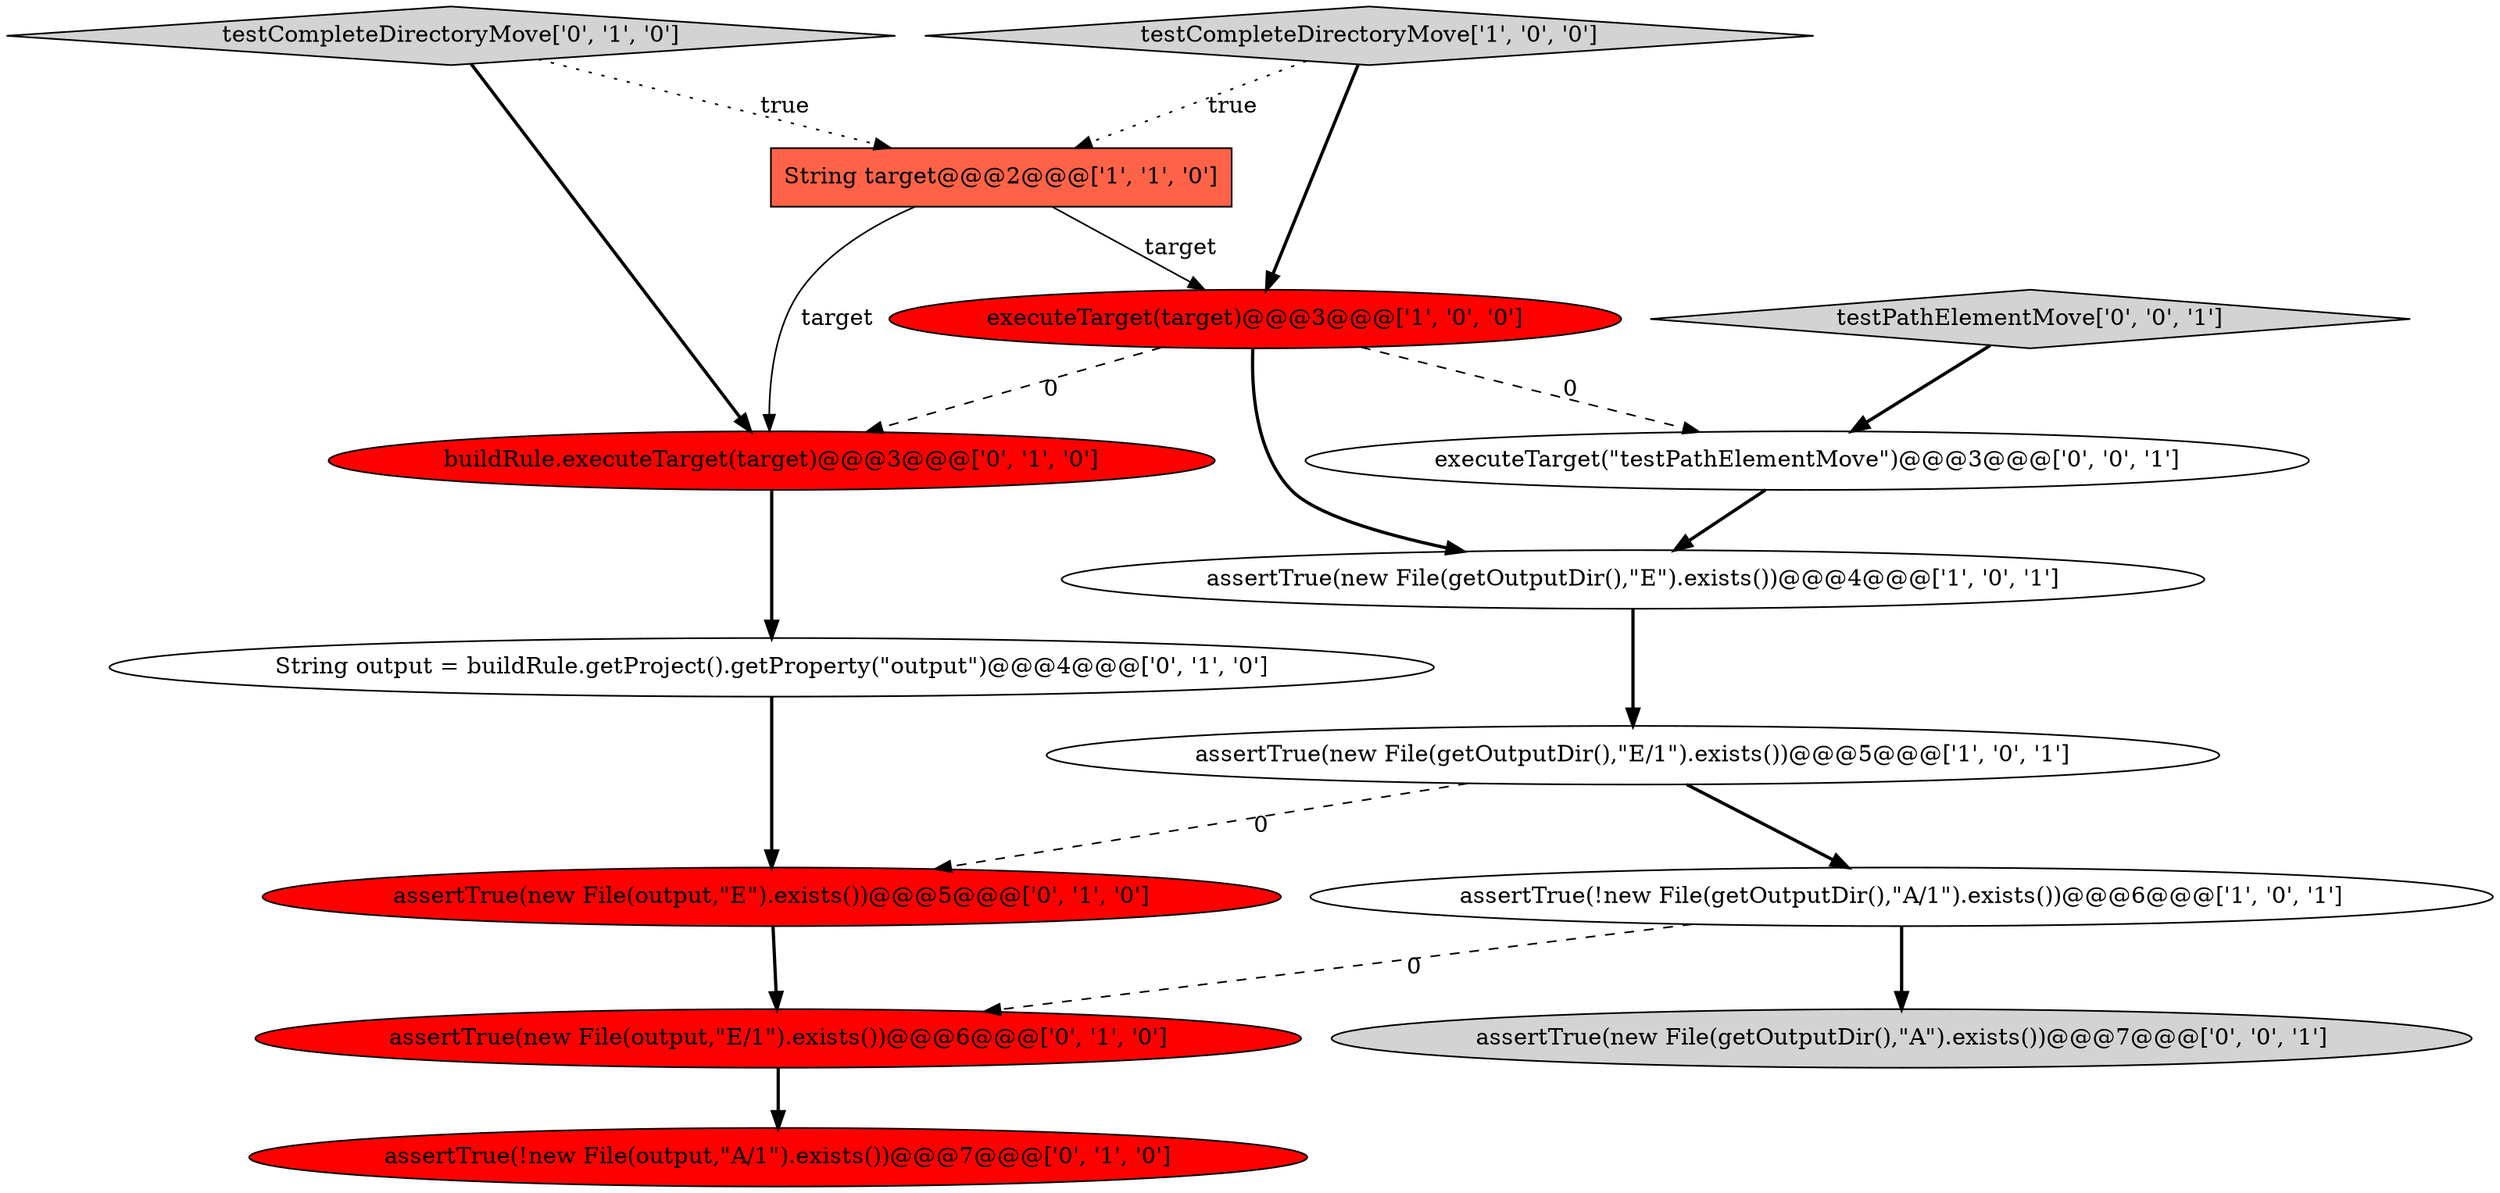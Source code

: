 digraph {
4 [style = filled, label = "executeTarget(target)@@@3@@@['1', '0', '0']", fillcolor = red, shape = ellipse image = "AAA1AAABBB1BBB"];
12 [style = filled, label = "assertTrue(new File(getOutputDir(),\"A\").exists())@@@7@@@['0', '0', '1']", fillcolor = lightgray, shape = ellipse image = "AAA0AAABBB3BBB"];
11 [style = filled, label = "assertTrue(new File(output,\"E\").exists())@@@5@@@['0', '1', '0']", fillcolor = red, shape = ellipse image = "AAA1AAABBB2BBB"];
5 [style = filled, label = "testCompleteDirectoryMove['1', '0', '0']", fillcolor = lightgray, shape = diamond image = "AAA0AAABBB1BBB"];
6 [style = filled, label = "buildRule.executeTarget(target)@@@3@@@['0', '1', '0']", fillcolor = red, shape = ellipse image = "AAA1AAABBB2BBB"];
1 [style = filled, label = "assertTrue(!new File(getOutputDir(),\"A/1\").exists())@@@6@@@['1', '0', '1']", fillcolor = white, shape = ellipse image = "AAA0AAABBB1BBB"];
9 [style = filled, label = "testCompleteDirectoryMove['0', '1', '0']", fillcolor = lightgray, shape = diamond image = "AAA0AAABBB2BBB"];
10 [style = filled, label = "String output = buildRule.getProject().getProperty(\"output\")@@@4@@@['0', '1', '0']", fillcolor = white, shape = ellipse image = "AAA0AAABBB2BBB"];
14 [style = filled, label = "testPathElementMove['0', '0', '1']", fillcolor = lightgray, shape = diamond image = "AAA0AAABBB3BBB"];
3 [style = filled, label = "assertTrue(new File(getOutputDir(),\"E\").exists())@@@4@@@['1', '0', '1']", fillcolor = white, shape = ellipse image = "AAA0AAABBB1BBB"];
2 [style = filled, label = "String target@@@2@@@['1', '1', '0']", fillcolor = tomato, shape = box image = "AAA0AAABBB1BBB"];
7 [style = filled, label = "assertTrue(!new File(output,\"A/1\").exists())@@@7@@@['0', '1', '0']", fillcolor = red, shape = ellipse image = "AAA1AAABBB2BBB"];
13 [style = filled, label = "executeTarget(\"testPathElementMove\")@@@3@@@['0', '0', '1']", fillcolor = white, shape = ellipse image = "AAA0AAABBB3BBB"];
8 [style = filled, label = "assertTrue(new File(output,\"E/1\").exists())@@@6@@@['0', '1', '0']", fillcolor = red, shape = ellipse image = "AAA1AAABBB2BBB"];
0 [style = filled, label = "assertTrue(new File(getOutputDir(),\"E/1\").exists())@@@5@@@['1', '0', '1']", fillcolor = white, shape = ellipse image = "AAA0AAABBB1BBB"];
11->8 [style = bold, label=""];
4->3 [style = bold, label=""];
1->8 [style = dashed, label="0"];
2->6 [style = solid, label="target"];
5->4 [style = bold, label=""];
0->11 [style = dashed, label="0"];
14->13 [style = bold, label=""];
2->4 [style = solid, label="target"];
13->3 [style = bold, label=""];
4->13 [style = dashed, label="0"];
4->6 [style = dashed, label="0"];
1->12 [style = bold, label=""];
0->1 [style = bold, label=""];
9->2 [style = dotted, label="true"];
6->10 [style = bold, label=""];
3->0 [style = bold, label=""];
8->7 [style = bold, label=""];
9->6 [style = bold, label=""];
5->2 [style = dotted, label="true"];
10->11 [style = bold, label=""];
}
